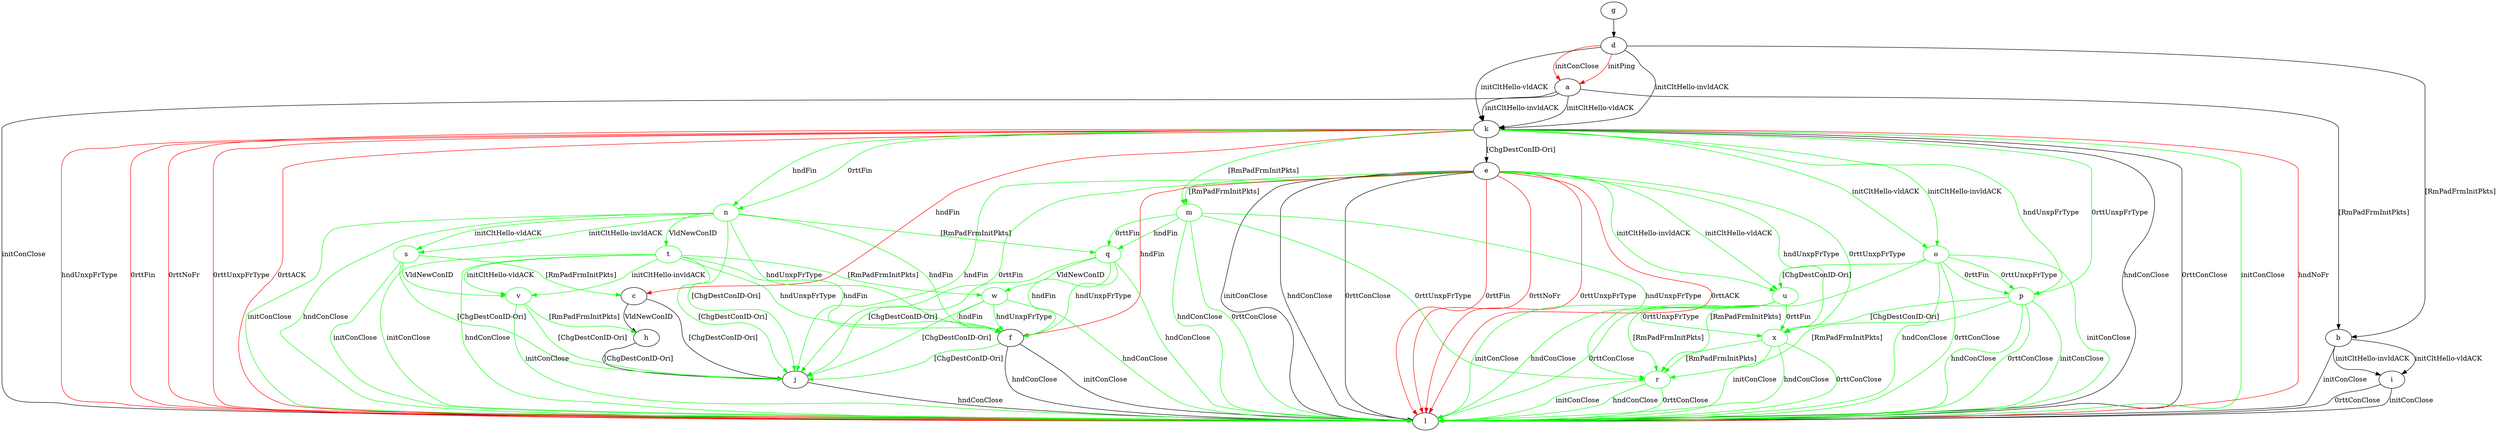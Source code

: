 digraph "" {
	a -> b	[key=0,
		label="[RmPadFrmInitPkts] "];
	a -> k	[key=0,
		label="initCltHello-vldACK "];
	a -> k	[key=1,
		label="initCltHello-invldACK "];
	a -> l	[key=0,
		label="initConClose "];
	b -> i	[key=0,
		label="initCltHello-vldACK "];
	b -> i	[key=1,
		label="initCltHello-invldACK "];
	b -> l	[key=0,
		label="initConClose "];
	c -> h	[key=0,
		label="VldNewConID "];
	c -> j	[key=0,
		label="[ChgDestConID-Ori] "];
	d -> a	[key=0,
		color=red,
		label="initPing "];
	d -> a	[key=1,
		color=red,
		label="initConClose "];
	d -> b	[key=0,
		label="[RmPadFrmInitPkts] "];
	d -> k	[key=0,
		label="initCltHello-vldACK "];
	d -> k	[key=1,
		label="initCltHello-invldACK "];
	e -> f	[key=0,
		color=red,
		label="hndFin "];
	e -> j	[key=0,
		color=green,
		label="hndFin "];
	e -> j	[key=1,
		color=green,
		label="0rttFin "];
	e -> l	[key=0,
		label="initConClose "];
	e -> l	[key=1,
		label="hndConClose "];
	e -> l	[key=2,
		label="0rttConClose "];
	e -> l	[key=3,
		color=red,
		label="0rttFin "];
	e -> l	[key=4,
		color=red,
		label="0rttNoFr "];
	e -> l	[key=5,
		color=red,
		label="0rttUnxpFrType "];
	e -> l	[key=6,
		color=red,
		label="0rttACK "];
	m	[color=green];
	e -> m	[key=0,
		color=green,
		label="[RmPadFrmInitPkts] "];
	u	[color=green];
	e -> u	[key=0,
		color=green,
		label="initCltHello-vldACK "];
	e -> u	[key=1,
		color=green,
		label="initCltHello-invldACK "];
	x	[color=green];
	e -> x	[key=0,
		color=green,
		label="hndUnxpFrType "];
	e -> x	[key=1,
		color=green,
		label="0rttUnxpFrType "];
	f -> j	[key=0,
		color=green,
		label="[ChgDestConID-Ori] "];
	f -> l	[key=0,
		label="initConClose "];
	f -> l	[key=1,
		label="hndConClose "];
	g -> d	[key=0];
	h -> j	[key=0,
		label="[ChgDestConID-Ori] "];
	i -> l	[key=0,
		label="initConClose "];
	i -> l	[key=1,
		label="0rttConClose "];
	j -> l	[key=0,
		label="hndConClose "];
	k -> c	[key=0,
		color=red,
		label="hndFin "];
	k -> e	[key=0,
		label="[ChgDestConID-Ori] "];
	k -> l	[key=0,
		label="hndConClose "];
	k -> l	[key=1,
		label="0rttConClose "];
	k -> l	[key=2,
		color=green,
		label="initConClose "];
	k -> l	[key=3,
		color=red,
		label="hndNoFr "];
	k -> l	[key=4,
		color=red,
		label="hndUnxpFrType "];
	k -> l	[key=5,
		color=red,
		label="0rttFin "];
	k -> l	[key=6,
		color=red,
		label="0rttNoFr "];
	k -> l	[key=7,
		color=red,
		label="0rttUnxpFrType "];
	k -> l	[key=8,
		color=red,
		label="0rttACK "];
	k -> m	[key=0,
		color=green,
		label="[RmPadFrmInitPkts] "];
	n	[color=green];
	k -> n	[key=0,
		color=green,
		label="hndFin "];
	k -> n	[key=1,
		color=green,
		label="0rttFin "];
	o	[color=green];
	k -> o	[key=0,
		color=green,
		label="initCltHello-vldACK "];
	k -> o	[key=1,
		color=green,
		label="initCltHello-invldACK "];
	p	[color=green];
	k -> p	[key=0,
		color=green,
		label="hndUnxpFrType "];
	k -> p	[key=1,
		color=green,
		label="0rttUnxpFrType "];
	m -> l	[key=0,
		color=green,
		label="hndConClose "];
	m -> l	[key=1,
		color=green,
		label="0rttConClose "];
	q	[color=green];
	m -> q	[key=0,
		color=green,
		label="hndFin "];
	m -> q	[key=1,
		color=green,
		label="0rttFin "];
	r	[color=green];
	m -> r	[key=0,
		color=green,
		label="hndUnxpFrType "];
	m -> r	[key=1,
		color=green,
		label="0rttUnxpFrType "];
	n -> f	[key=0,
		color=green,
		label="hndFin "];
	n -> f	[key=1,
		color=green,
		label="hndUnxpFrType "];
	n -> j	[key=0,
		color=green,
		label="[ChgDestConID-Ori] "];
	n -> l	[key=0,
		color=green,
		label="initConClose "];
	n -> l	[key=1,
		color=green,
		label="hndConClose "];
	n -> q	[key=0,
		color=green,
		label="[RmPadFrmInitPkts] "];
	s	[color=green];
	n -> s	[key=0,
		color=green,
		label="initCltHello-vldACK "];
	n -> s	[key=1,
		color=green,
		label="initCltHello-invldACK "];
	t	[color=green];
	n -> t	[key=0,
		color=green,
		label="VldNewConID "];
	o -> l	[key=0,
		color=green,
		label="initConClose "];
	o -> l	[key=1,
		color=green,
		label="hndConClose "];
	o -> l	[key=2,
		color=green,
		label="0rttConClose "];
	o -> p	[key=0,
		color=green,
		label="0rttFin "];
	o -> p	[key=1,
		color=green,
		label="0rttUnxpFrType "];
	o -> r	[key=0,
		color=green,
		label="[RmPadFrmInitPkts] "];
	o -> u	[key=0,
		color=green,
		label="[ChgDestConID-Ori] "];
	p -> l	[key=0,
		color=green,
		label="initConClose "];
	p -> l	[key=1,
		color=green,
		label="hndConClose "];
	p -> l	[key=2,
		color=green,
		label="0rttConClose "];
	p -> r	[key=0,
		color=green,
		label="[RmPadFrmInitPkts] "];
	p -> x	[key=0,
		color=green,
		label="[ChgDestConID-Ori] "];
	q -> f	[key=0,
		color=green,
		label="hndFin "];
	q -> f	[key=1,
		color=green,
		label="hndUnxpFrType "];
	q -> j	[key=0,
		color=green,
		label="[ChgDestConID-Ori] "];
	q -> l	[key=0,
		color=green,
		label="hndConClose "];
	w	[color=green];
	q -> w	[key=0,
		color=green,
		label="VldNewConID "];
	r -> l	[key=0,
		color=green,
		label="initConClose "];
	r -> l	[key=1,
		color=green,
		label="hndConClose "];
	r -> l	[key=2,
		color=green,
		label="0rttConClose "];
	s -> c	[key=0,
		color=green,
		label="[RmPadFrmInitPkts] "];
	s -> j	[key=0,
		color=green,
		label="[ChgDestConID-Ori] "];
	s -> l	[key=0,
		color=green,
		label="initConClose "];
	v	[color=green];
	s -> v	[key=0,
		color=green,
		label="VldNewConID "];
	t -> f	[key=0,
		color=green,
		label="hndFin "];
	t -> f	[key=1,
		color=green,
		label="hndUnxpFrType "];
	t -> j	[key=0,
		color=green,
		label="[ChgDestConID-Ori] "];
	t -> l	[key=0,
		color=green,
		label="initConClose "];
	t -> l	[key=1,
		color=green,
		label="hndConClose "];
	t -> v	[key=0,
		color=green,
		label="initCltHello-vldACK "];
	t -> v	[key=1,
		color=green,
		label="initCltHello-invldACK "];
	t -> w	[key=0,
		color=green,
		label="[RmPadFrmInitPkts] "];
	u -> l	[key=0,
		color=green,
		label="initConClose "];
	u -> l	[key=1,
		color=green,
		label="hndConClose "];
	u -> l	[key=2,
		color=green,
		label="0rttConClose "];
	u -> r	[key=0,
		color=green,
		label="[RmPadFrmInitPkts] "];
	u -> x	[key=0,
		color=green,
		label="0rttFin "];
	u -> x	[key=1,
		color=green,
		label="0rttUnxpFrType "];
	v -> h	[key=0,
		color=green,
		label="[RmPadFrmInitPkts] "];
	v -> j	[key=0,
		color=green,
		label="[ChgDestConID-Ori] "];
	v -> l	[key=0,
		color=green,
		label="initConClose "];
	w -> f	[key=0,
		color=green,
		label="hndFin "];
	w -> f	[key=1,
		color=green,
		label="hndUnxpFrType "];
	w -> j	[key=0,
		color=green,
		label="[ChgDestConID-Ori] "];
	w -> l	[key=0,
		color=green,
		label="hndConClose "];
	x -> l	[key=0,
		color=green,
		label="initConClose "];
	x -> l	[key=1,
		color=green,
		label="hndConClose "];
	x -> l	[key=2,
		color=green,
		label="0rttConClose "];
	x -> r	[key=0,
		color=green,
		label="[RmPadFrmInitPkts] "];
}
